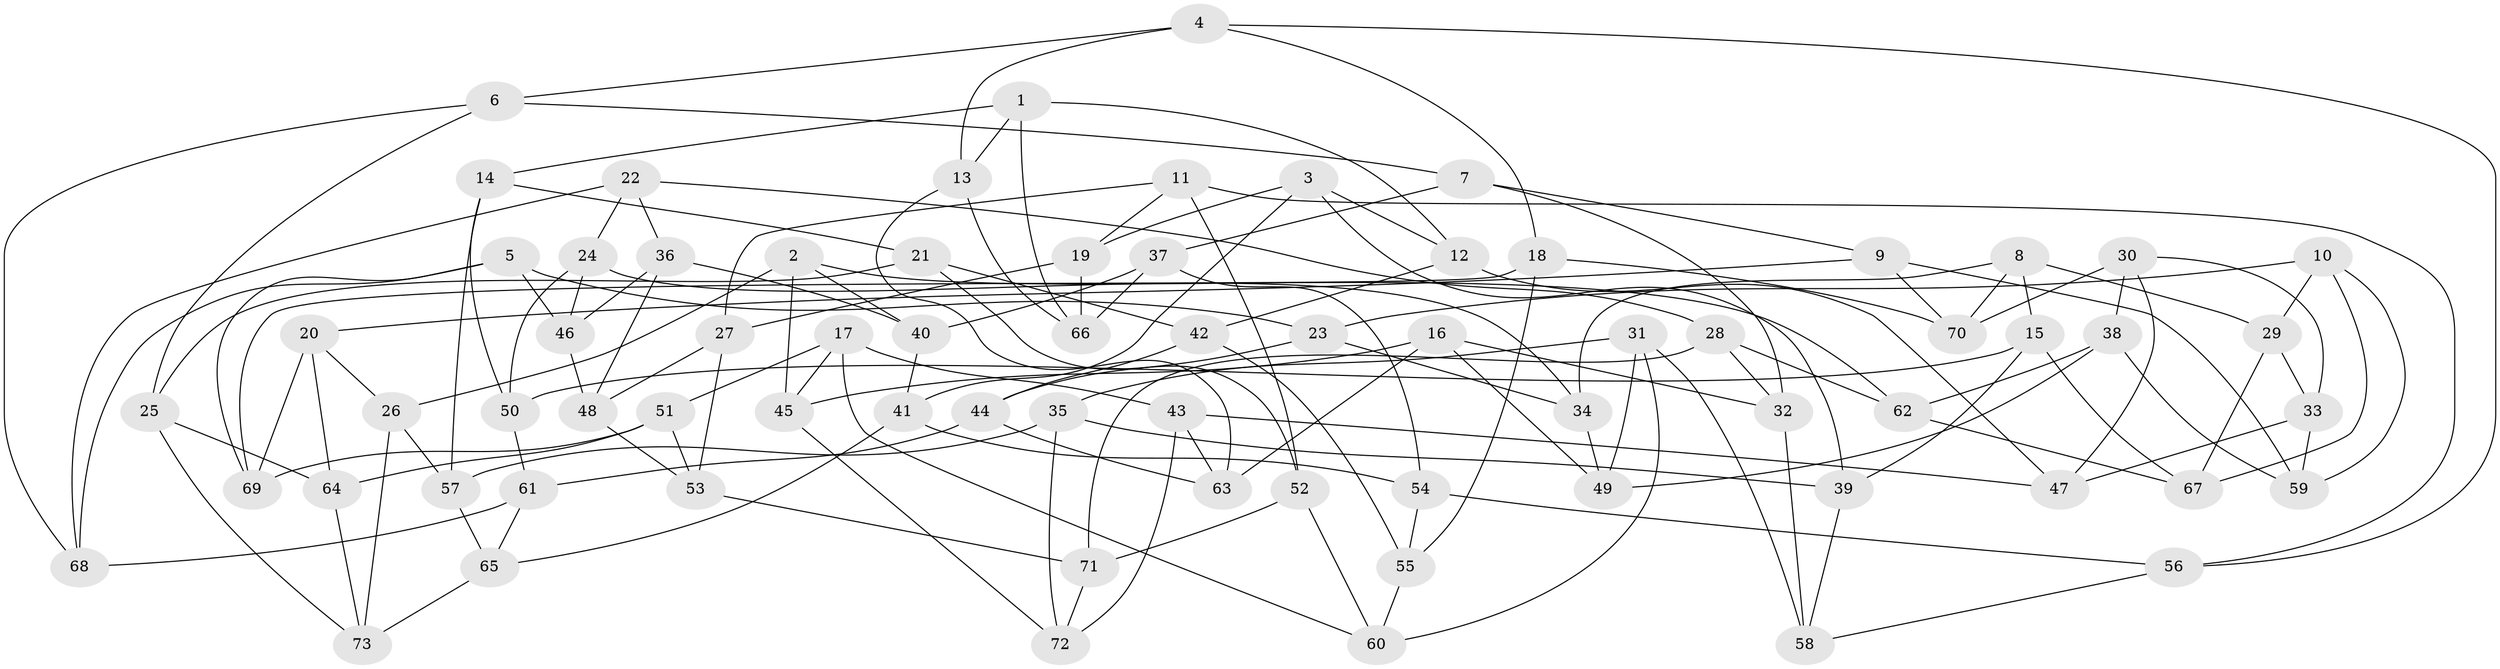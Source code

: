 // Generated by graph-tools (version 1.1) at 2025/16/03/09/25 04:16:22]
// undirected, 73 vertices, 146 edges
graph export_dot {
graph [start="1"]
  node [color=gray90,style=filled];
  1;
  2;
  3;
  4;
  5;
  6;
  7;
  8;
  9;
  10;
  11;
  12;
  13;
  14;
  15;
  16;
  17;
  18;
  19;
  20;
  21;
  22;
  23;
  24;
  25;
  26;
  27;
  28;
  29;
  30;
  31;
  32;
  33;
  34;
  35;
  36;
  37;
  38;
  39;
  40;
  41;
  42;
  43;
  44;
  45;
  46;
  47;
  48;
  49;
  50;
  51;
  52;
  53;
  54;
  55;
  56;
  57;
  58;
  59;
  60;
  61;
  62;
  63;
  64;
  65;
  66;
  67;
  68;
  69;
  70;
  71;
  72;
  73;
  1 -- 12;
  1 -- 14;
  1 -- 13;
  1 -- 66;
  2 -- 62;
  2 -- 26;
  2 -- 45;
  2 -- 40;
  3 -- 19;
  3 -- 41;
  3 -- 39;
  3 -- 12;
  4 -- 18;
  4 -- 13;
  4 -- 6;
  4 -- 56;
  5 -- 69;
  5 -- 46;
  5 -- 23;
  5 -- 68;
  6 -- 25;
  6 -- 7;
  6 -- 68;
  7 -- 37;
  7 -- 32;
  7 -- 9;
  8 -- 15;
  8 -- 34;
  8 -- 70;
  8 -- 29;
  9 -- 20;
  9 -- 70;
  9 -- 59;
  10 -- 59;
  10 -- 67;
  10 -- 23;
  10 -- 29;
  11 -- 19;
  11 -- 56;
  11 -- 52;
  11 -- 27;
  12 -- 42;
  12 -- 47;
  13 -- 63;
  13 -- 66;
  14 -- 50;
  14 -- 21;
  14 -- 57;
  15 -- 50;
  15 -- 39;
  15 -- 67;
  16 -- 63;
  16 -- 32;
  16 -- 45;
  16 -- 49;
  17 -- 51;
  17 -- 43;
  17 -- 45;
  17 -- 60;
  18 -- 69;
  18 -- 70;
  18 -- 55;
  19 -- 27;
  19 -- 66;
  20 -- 69;
  20 -- 64;
  20 -- 26;
  21 -- 42;
  21 -- 52;
  21 -- 25;
  22 -- 24;
  22 -- 36;
  22 -- 28;
  22 -- 68;
  23 -- 34;
  23 -- 44;
  24 -- 50;
  24 -- 34;
  24 -- 46;
  25 -- 64;
  25 -- 73;
  26 -- 57;
  26 -- 73;
  27 -- 53;
  27 -- 48;
  28 -- 62;
  28 -- 71;
  28 -- 32;
  29 -- 67;
  29 -- 33;
  30 -- 38;
  30 -- 70;
  30 -- 47;
  30 -- 33;
  31 -- 60;
  31 -- 49;
  31 -- 35;
  31 -- 58;
  32 -- 58;
  33 -- 47;
  33 -- 59;
  34 -- 49;
  35 -- 72;
  35 -- 39;
  35 -- 57;
  36 -- 40;
  36 -- 48;
  36 -- 46;
  37 -- 54;
  37 -- 66;
  37 -- 40;
  38 -- 49;
  38 -- 59;
  38 -- 62;
  39 -- 58;
  40 -- 41;
  41 -- 65;
  41 -- 54;
  42 -- 55;
  42 -- 44;
  43 -- 72;
  43 -- 47;
  43 -- 63;
  44 -- 63;
  44 -- 61;
  45 -- 72;
  46 -- 48;
  48 -- 53;
  50 -- 61;
  51 -- 53;
  51 -- 64;
  51 -- 69;
  52 -- 60;
  52 -- 71;
  53 -- 71;
  54 -- 55;
  54 -- 56;
  55 -- 60;
  56 -- 58;
  57 -- 65;
  61 -- 68;
  61 -- 65;
  62 -- 67;
  64 -- 73;
  65 -- 73;
  71 -- 72;
}
